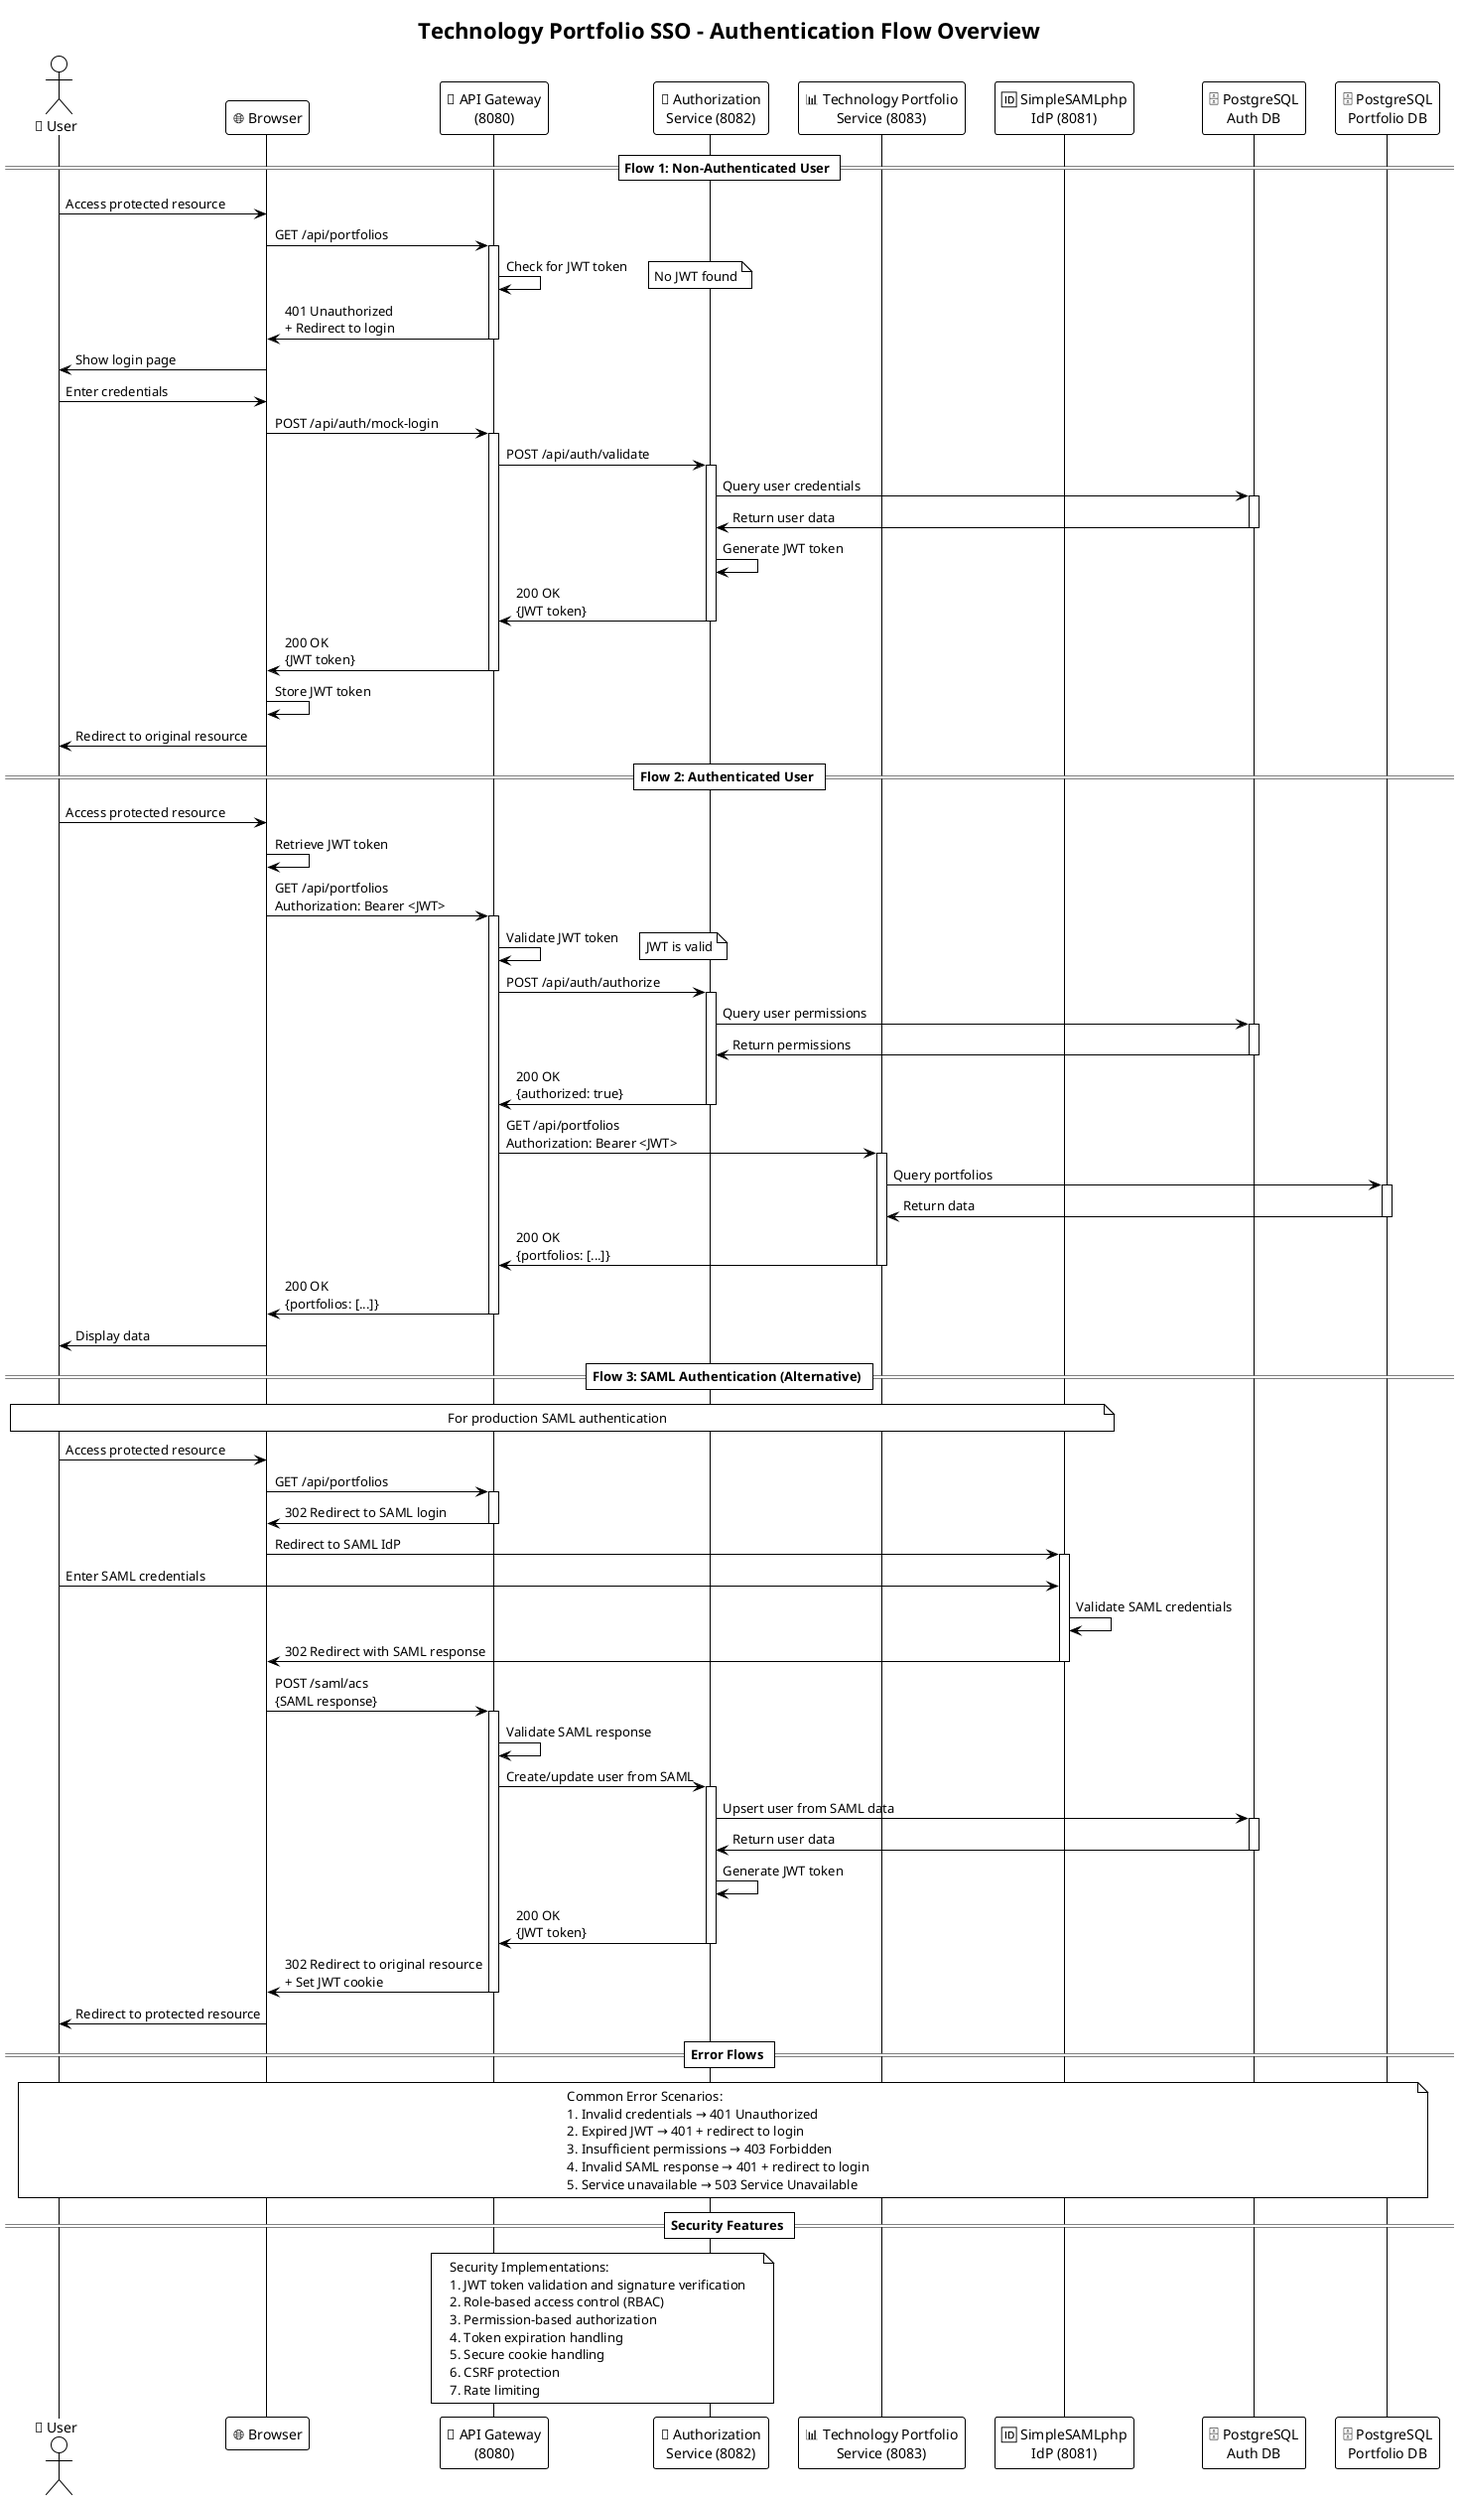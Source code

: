 @startuml Authentication Flow Overview
!theme plain
title Technology Portfolio SSO - Authentication Flow Overview

actor User as "👤 User"
participant "🌐 Browser" as Browser
participant "🚪 API Gateway\n(8080)" as Gateway
participant "🔐 Authorization\nService (8082)" as AuthService
participant "📊 Technology Portfolio\nService (8083)" as PortfolioService
participant "🆔 SimpleSAMLphp\nIdP (8081)" as IdP
participant "🗄️ PostgreSQL\nAuth DB" as AuthDB
participant "🗄️ PostgreSQL\nPortfolio DB" as PortfolioDB

== Flow 1: Non-Authenticated User ==
User -> Browser: Access protected resource
Browser -> Gateway: GET /api/portfolios
activate Gateway

Gateway -> Gateway: Check for JWT token
note right: No JWT found

Gateway -> Browser: 401 Unauthorized\n+ Redirect to login
deactivate Gateway

Browser -> User: Show login page

User -> Browser: Enter credentials
Browser -> Gateway: POST /api/auth/mock-login
activate Gateway

Gateway -> AuthService: POST /api/auth/validate
activate AuthService

AuthService -> AuthDB: Query user credentials
activate AuthDB
AuthDB -> AuthService: Return user data
deactivate AuthDB

AuthService -> AuthService: Generate JWT token
AuthService -> Gateway: 200 OK\n{JWT token}
deactivate AuthService

Gateway -> Browser: 200 OK\n{JWT token}
deactivate Gateway

Browser -> Browser: Store JWT token
Browser -> User: Redirect to original resource

== Flow 2: Authenticated User ==
User -> Browser: Access protected resource
Browser -> Browser: Retrieve JWT token
Browser -> Gateway: GET /api/portfolios\nAuthorization: Bearer <JWT>
activate Gateway

Gateway -> Gateway: Validate JWT token
note right: JWT is valid

Gateway -> AuthService: POST /api/auth/authorize
activate AuthService

AuthService -> AuthDB: Query user permissions
activate AuthDB
AuthDB -> AuthService: Return permissions
deactivate AuthDB

AuthService -> Gateway: 200 OK\n{authorized: true}
deactivate AuthService

Gateway -> PortfolioService: GET /api/portfolios\nAuthorization: Bearer <JWT>
activate PortfolioService

PortfolioService -> PortfolioDB: Query portfolios
activate PortfolioDB
PortfolioDB -> PortfolioService: Return data
deactivate PortfolioDB

PortfolioService -> Gateway: 200 OK\n{portfolios: [...]}
deactivate PortfolioService

Gateway -> Browser: 200 OK\n{portfolios: [...]}
deactivate Gateway

Browser -> User: Display data

== Flow 3: SAML Authentication (Alternative) ==
note over User, IdP: For production SAML authentication

User -> Browser: Access protected resource
Browser -> Gateway: GET /api/portfolios
activate Gateway

Gateway -> Browser: 302 Redirect to SAML login
deactivate Gateway

Browser -> IdP: Redirect to SAML IdP
activate IdP

User -> IdP: Enter SAML credentials
IdP -> IdP: Validate SAML credentials
IdP -> Browser: 302 Redirect with SAML response
deactivate IdP

Browser -> Gateway: POST /saml/acs\n{SAML response}
activate Gateway

Gateway -> Gateway: Validate SAML response
Gateway -> AuthService: Create/update user from SAML
activate AuthService

AuthService -> AuthDB: Upsert user from SAML data
activate AuthDB
AuthDB -> AuthService: Return user data
deactivate AuthDB

AuthService -> AuthService: Generate JWT token
AuthService -> Gateway: 200 OK\n{JWT token}
deactivate AuthService

Gateway -> Browser: 302 Redirect to original resource\n+ Set JWT cookie
deactivate Gateway

Browser -> User: Redirect to protected resource

== Error Flows ==
note over User, PortfolioDB
Common Error Scenarios:
1. Invalid credentials → 401 Unauthorized
2. Expired JWT → 401 + redirect to login
3. Insufficient permissions → 403 Forbidden
4. Invalid SAML response → 401 + redirect to login
5. Service unavailable → 503 Service Unavailable
end note

== Security Features ==
note over Gateway, AuthService
Security Implementations:
1. JWT token validation and signature verification
2. Role-based access control (RBAC)
3. Permission-based authorization
4. Token expiration handling
5. Secure cookie handling
6. CSRF protection
7. Rate limiting
end note

@enduml 
